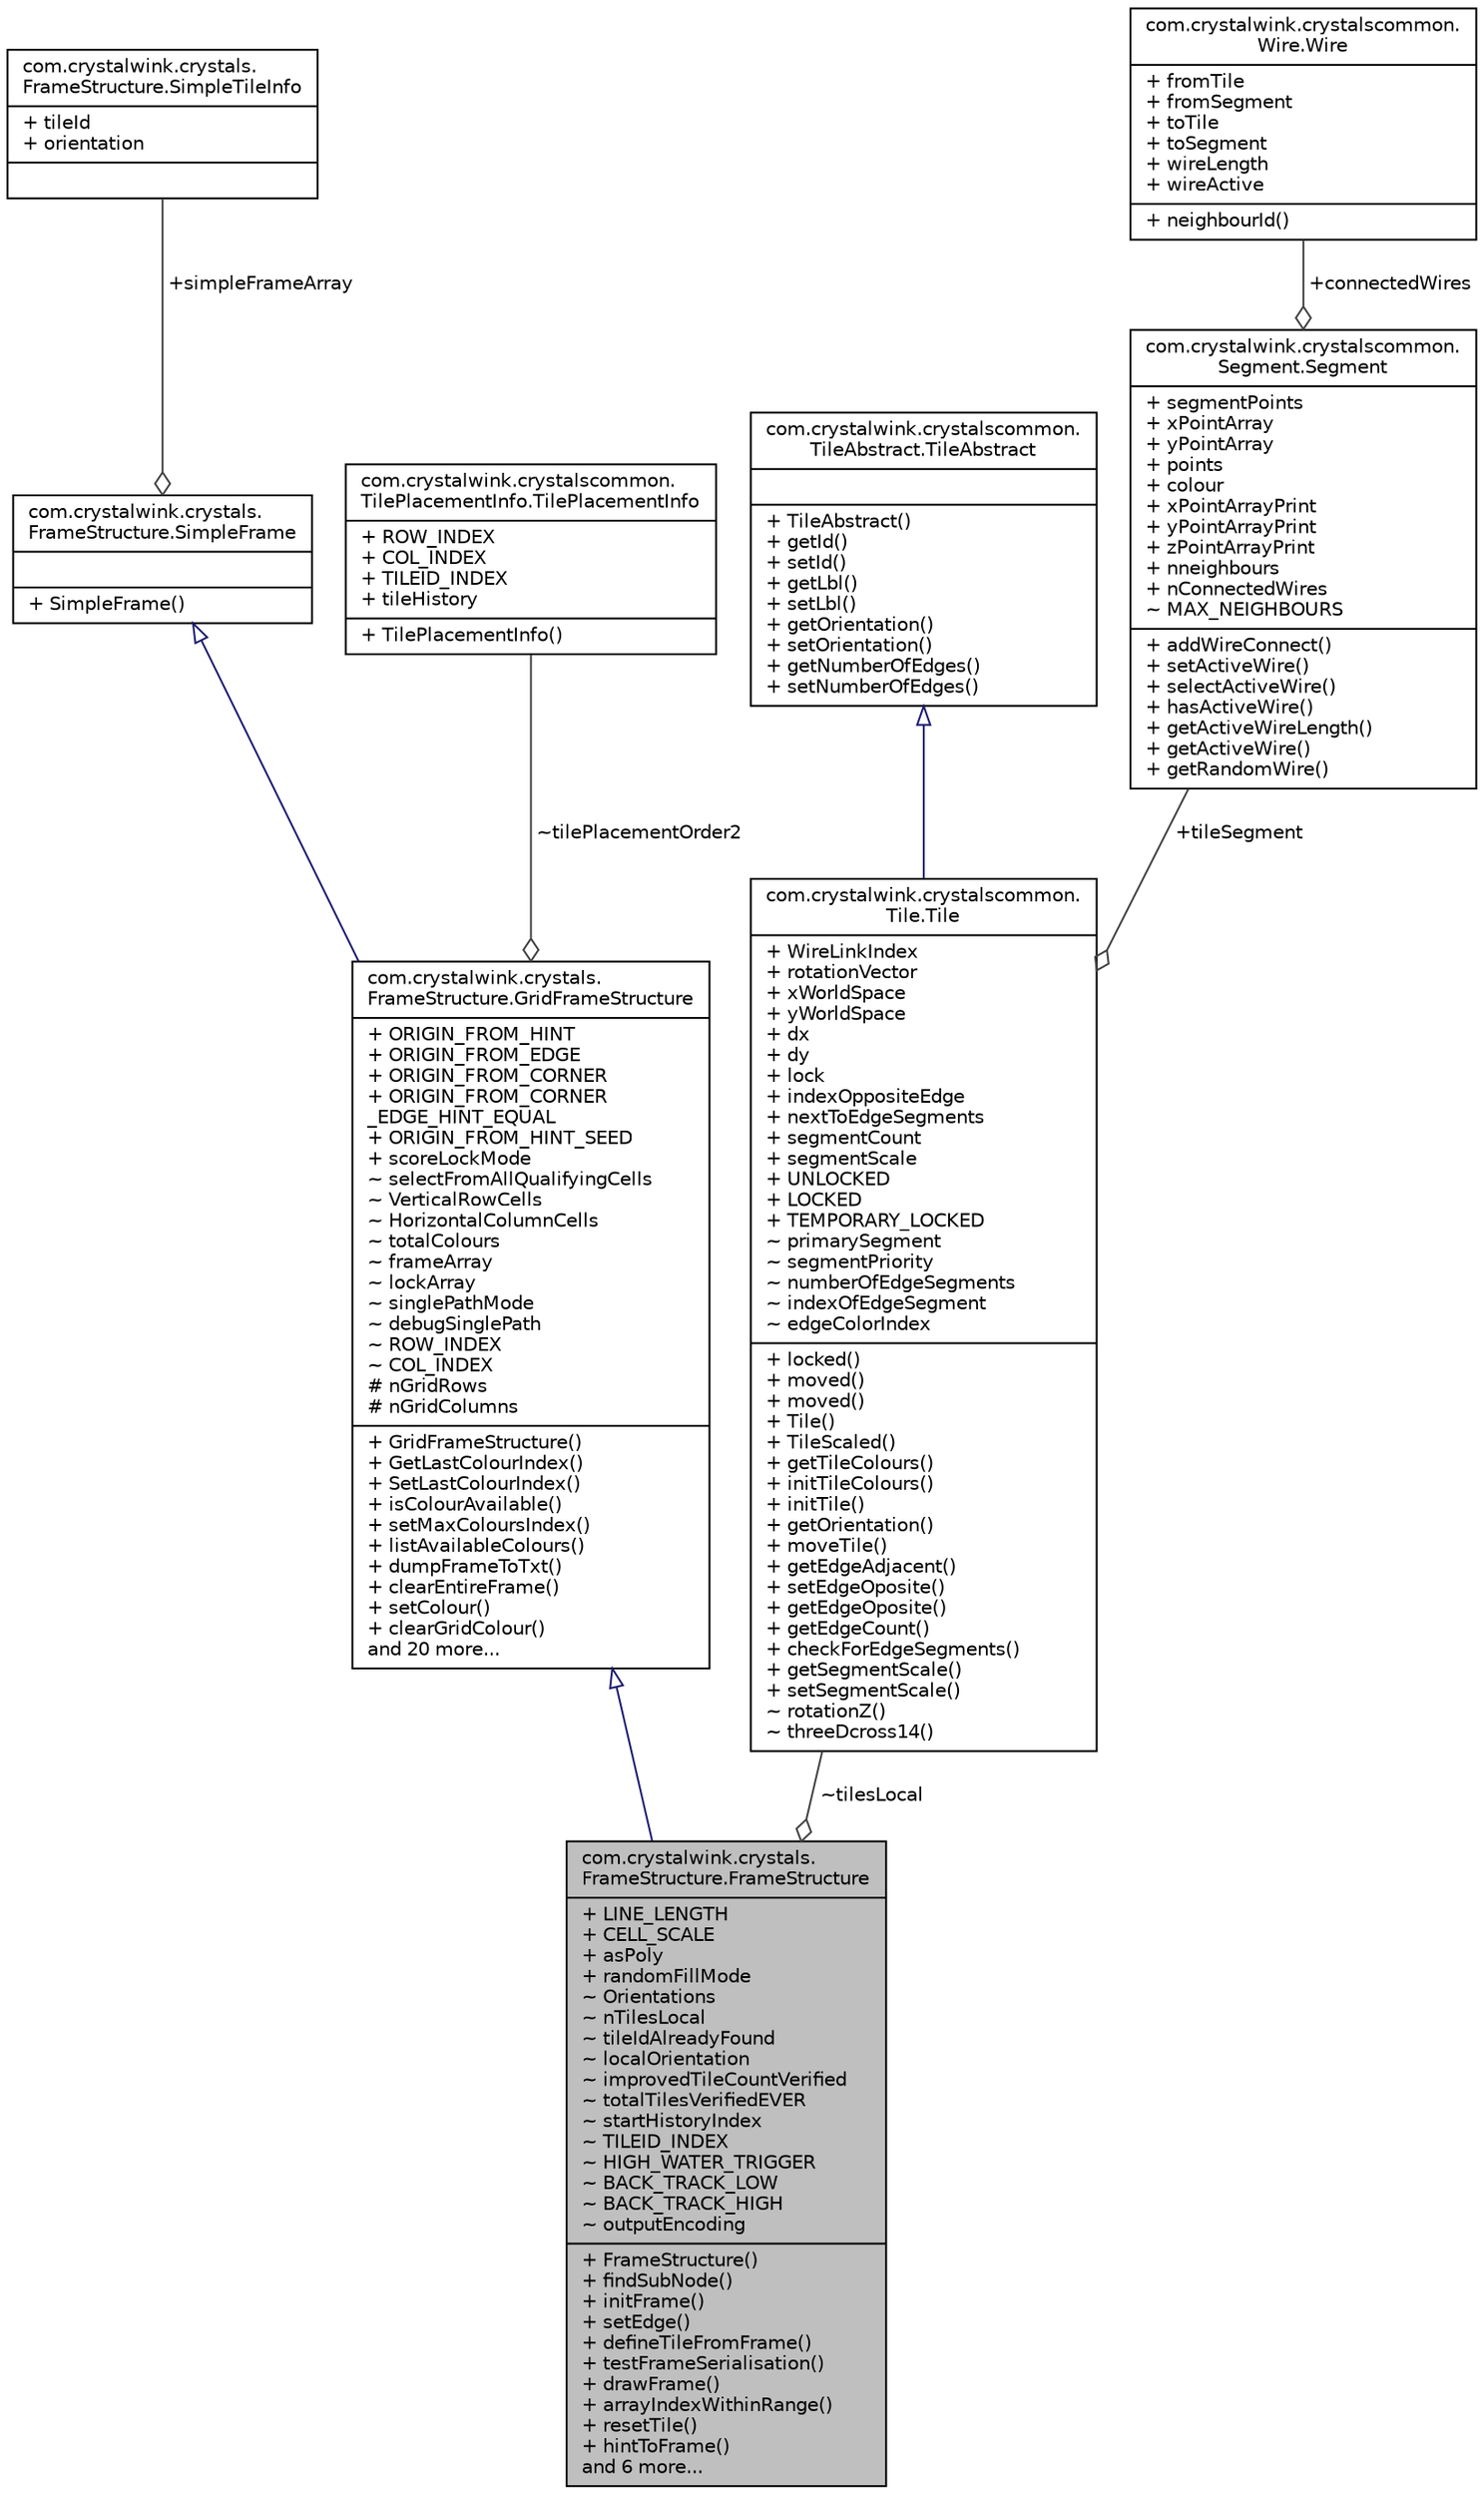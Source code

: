 digraph "com.crystalwink.crystals.FrameStructure.FrameStructure"
{
  edge [fontname="Helvetica",fontsize="10",labelfontname="Helvetica",labelfontsize="10"];
  node [fontname="Helvetica",fontsize="10",shape=record];
  Node1 [label="{com.crystalwink.crystals.\lFrameStructure.FrameStructure\n|+ LINE_LENGTH\l+ CELL_SCALE\l+ asPoly\l+ randomFillMode\l~ Orientations\l~ nTilesLocal\l~ tileIdAlreadyFound\l~ localOrientation\l~ improvedTileCountVerified\l~ totalTilesVerifiedEVER\l~ startHistoryIndex\l~ TILEID_INDEX\l~ HIGH_WATER_TRIGGER\l~ BACK_TRACK_LOW\l~ BACK_TRACK_HIGH\l~ outputEncoding\l|+ FrameStructure()\l+ findSubNode()\l+ initFrame()\l+ setEdge()\l+ defineTileFromFrame()\l+ testFrameSerialisation()\l+ drawFrame()\l+ arrayIndexWithinRange()\l+ resetTile()\l+ hintToFrame()\land 6 more...\l}",height=0.2,width=0.4,color="black", fillcolor="grey75", style="filled" fontcolor="black"];
  Node2 -> Node1 [dir="back",color="midnightblue",fontsize="10",style="solid",arrowtail="onormal",fontname="Helvetica"];
  Node2 [label="{com.crystalwink.crystals.\lFrameStructure.GridFrameStructure\n|+ ORIGIN_FROM_HINT\l+ ORIGIN_FROM_EDGE\l+ ORIGIN_FROM_CORNER\l+ ORIGIN_FROM_CORNER\l_EDGE_HINT_EQUAL\l+ ORIGIN_FROM_HINT_SEED\l+ scoreLockMode\l~ selectFromAllQualifyingCells\l~ VerticalRowCells\l~ HorizontalColumnCells\l~ totalColours\l~ frameArray\l~ lockArray\l~ singlePathMode\l~ debugSinglePath\l~ ROW_INDEX\l~ COL_INDEX\l# nGridRows\l# nGridColumns\l|+ GridFrameStructure()\l+ GetLastColourIndex()\l+ SetLastColourIndex()\l+ isColourAvailable()\l+ setMaxColoursIndex()\l+ listAvailableColours()\l+ dumpFrameToTxt()\l+ clearEntireFrame()\l+ setColour()\l+ clearGridColour()\land 20 more...\l}",height=0.2,width=0.4,color="black", fillcolor="white", style="filled",URL="$classcom_1_1crystalwink_1_1crystals_1_1FrameStructure_1_1GridFrameStructure.html"];
  Node3 -> Node2 [dir="back",color="midnightblue",fontsize="10",style="solid",arrowtail="onormal",fontname="Helvetica"];
  Node3 [label="{com.crystalwink.crystals.\lFrameStructure.SimpleFrame\n||+ SimpleFrame()\l}",height=0.2,width=0.4,color="black", fillcolor="white", style="filled",URL="$classcom_1_1crystalwink_1_1crystals_1_1FrameStructure_1_1SimpleFrame.html"];
  Node4 -> Node3 [color="grey25",fontsize="10",style="solid",label=" +simpleFrameArray" ,arrowhead="odiamond",fontname="Helvetica"];
  Node4 [label="{com.crystalwink.crystals.\lFrameStructure.SimpleTileInfo\n|+ tileId\l+ orientation\l|}",height=0.2,width=0.4,color="black", fillcolor="white", style="filled",URL="$classcom_1_1crystalwink_1_1crystals_1_1FrameStructure_1_1SimpleTileInfo.html"];
  Node5 -> Node2 [color="grey25",fontsize="10",style="solid",label=" ~tilePlacementOrder2" ,arrowhead="odiamond",fontname="Helvetica"];
  Node5 [label="{com.crystalwink.crystalscommon.\lTilePlacementInfo.TilePlacementInfo\n|+ ROW_INDEX\l+ COL_INDEX\l+ TILEID_INDEX\l+ tileHistory\l|+ TilePlacementInfo()\l}",height=0.2,width=0.4,color="black", fillcolor="white", style="filled",URL="$classcom_1_1crystalwink_1_1crystalscommon_1_1TilePlacementInfo_1_1TilePlacementInfo.html"];
  Node6 -> Node1 [color="grey25",fontsize="10",style="solid",label=" ~tilesLocal" ,arrowhead="odiamond",fontname="Helvetica"];
  Node6 [label="{com.crystalwink.crystalscommon.\lTile.Tile\n|+ WireLinkIndex\l+ rotationVector\l+ xWorldSpace\l+ yWorldSpace\l+ dx\l+ dy\l+ lock\l+ indexOppositeEdge\l+ nextToEdgeSegments\l+ segmentCount\l+ segmentScale\l+ UNLOCKED\l+ LOCKED\l+ TEMPORARY_LOCKED\l~ primarySegment\l~ segmentPriority\l~ numberOfEdgeSegments\l~ indexOfEdgeSegment\l~ edgeColorIndex\l|+ locked()\l+ moved()\l+ moved()\l+ Tile()\l+ TileScaled()\l+ getTileColours()\l+ initTileColours()\l+ initTile()\l+ getOrientation()\l+ moveTile()\l+ getEdgeAdjacent()\l+ setEdgeOposite()\l+ getEdgeOposite()\l+ getEdgeCount()\l+ checkForEdgeSegments()\l+ getSegmentScale()\l+ setSegmentScale()\l~ rotationZ()\l~ threeDcross14()\l}",height=0.2,width=0.4,color="black", fillcolor="white", style="filled",URL="$classcom_1_1crystalwink_1_1crystalscommon_1_1Tile_1_1Tile.html"];
  Node7 -> Node6 [dir="back",color="midnightblue",fontsize="10",style="solid",arrowtail="onormal",fontname="Helvetica"];
  Node7 [label="{com.crystalwink.crystalscommon.\lTileAbstract.TileAbstract\n||+ TileAbstract()\l+ getId()\l+ setId()\l+ getLbl()\l+ setLbl()\l+ getOrientation()\l+ setOrientation()\l+ getNumberOfEdges()\l+ setNumberOfEdges()\l}",height=0.2,width=0.4,color="black", fillcolor="white", style="filled",URL="$classcom_1_1crystalwink_1_1crystalscommon_1_1TileAbstract_1_1TileAbstract.html"];
  Node8 -> Node6 [color="grey25",fontsize="10",style="solid",label=" +tileSegment" ,arrowhead="odiamond",fontname="Helvetica"];
  Node8 [label="{com.crystalwink.crystalscommon.\lSegment.Segment\n|+ segmentPoints\l+ xPointArray\l+ yPointArray\l+ points\l+ colour\l+ xPointArrayPrint\l+ yPointArrayPrint\l+ zPointArrayPrint\l+ nneighbours\l+ nConnectedWires\l~ MAX_NEIGHBOURS\l|+ addWireConnect()\l+ setActiveWire()\l+ selectActiveWire()\l+ hasActiveWire()\l+ getActiveWireLength()\l+ getActiveWire()\l+ getRandomWire()\l}",height=0.2,width=0.4,color="black", fillcolor="white", style="filled",URL="$classcom_1_1crystalwink_1_1crystalscommon_1_1Segment_1_1Segment.html"];
  Node9 -> Node8 [color="grey25",fontsize="10",style="solid",label=" +connectedWires" ,arrowhead="odiamond",fontname="Helvetica"];
  Node9 [label="{com.crystalwink.crystalscommon.\lWire.Wire\n|+ fromTile\l+ fromSegment\l+ toTile\l+ toSegment\l+ wireLength\l+ wireActive\l|+ neighbourId()\l}",height=0.2,width=0.4,color="black", fillcolor="white", style="filled",URL="$classcom_1_1crystalwink_1_1crystalscommon_1_1Wire_1_1Wire.html"];
}
